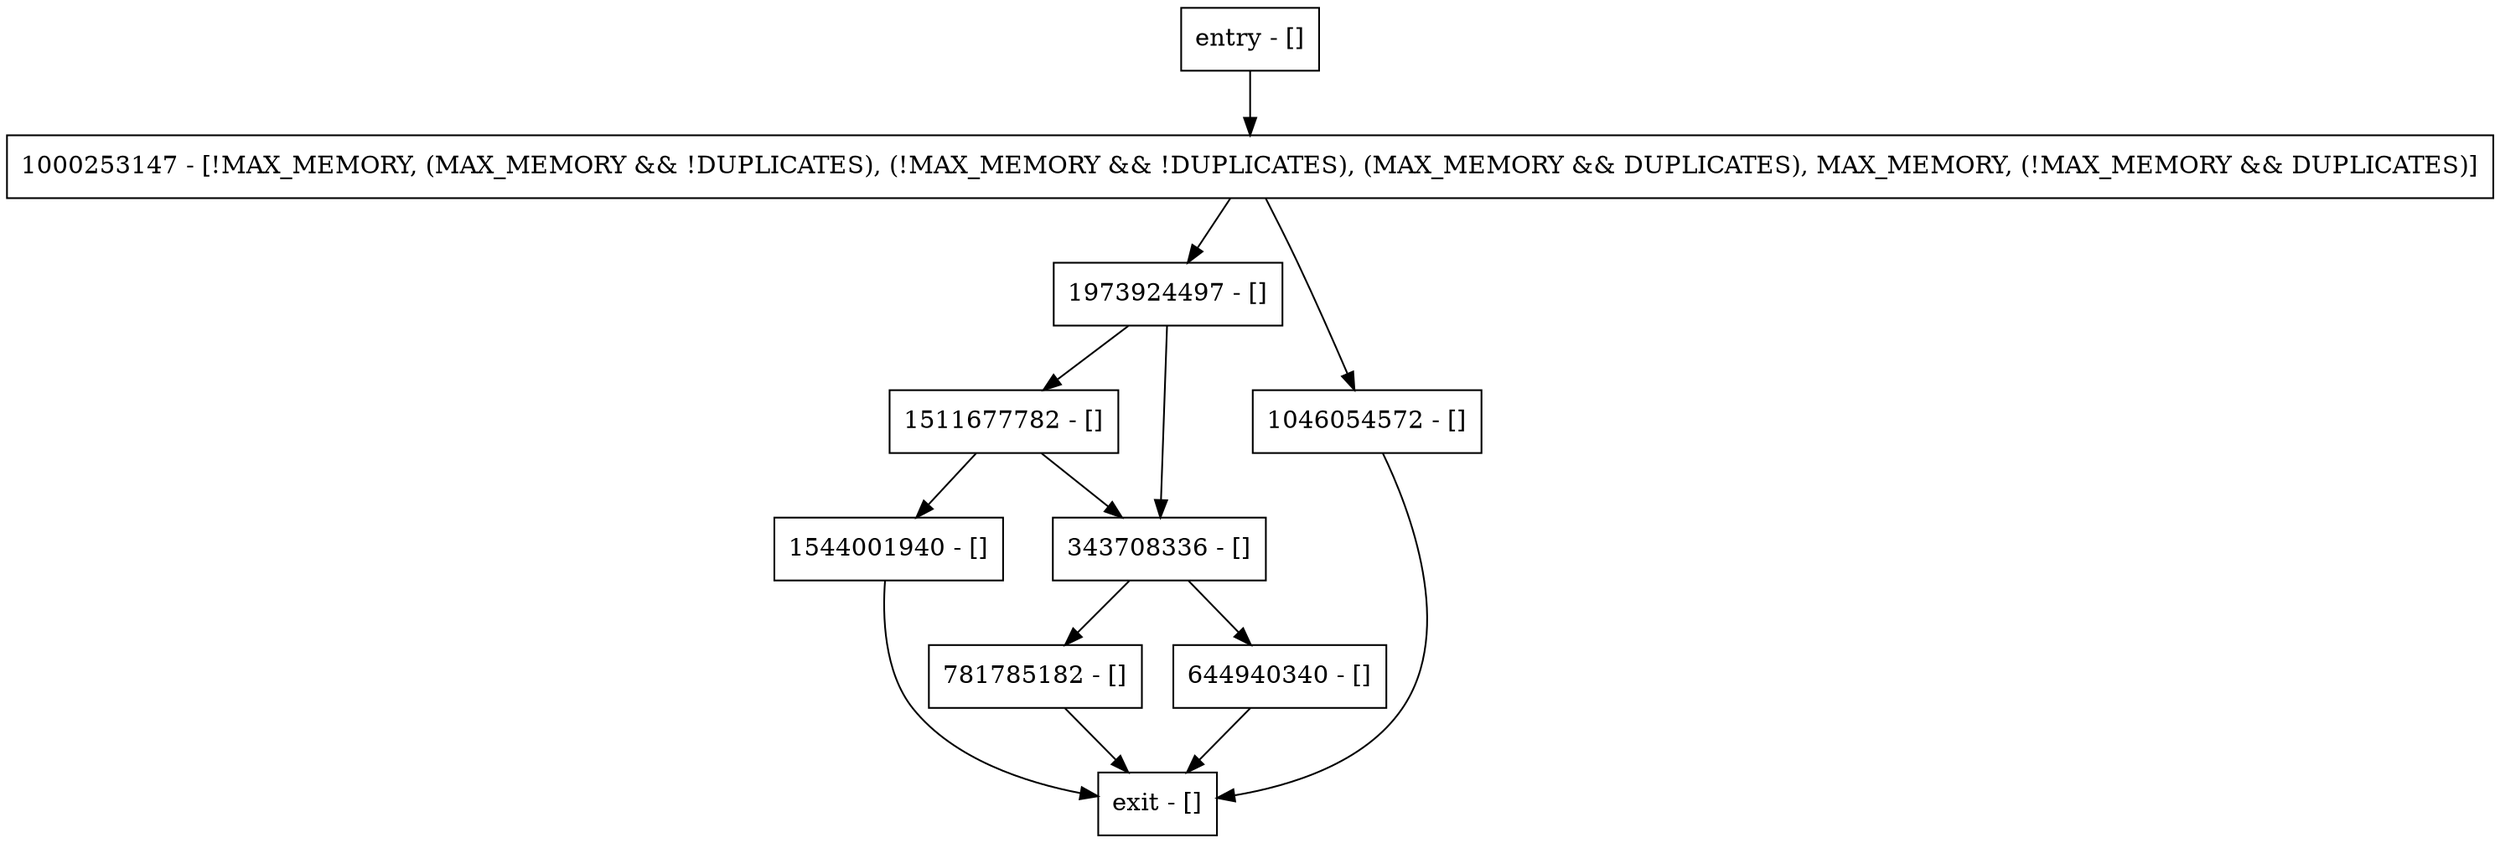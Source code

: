 digraph checkIfInvalid {
node [shape=record];
entry [label="entry - []"];
exit [label="exit - []"];
1511677782 [label="1511677782 - []"];
1544001940 [label="1544001940 - []"];
781785182 [label="781785182 - []"];
644940340 [label="644940340 - []"];
1973924497 [label="1973924497 - []"];
1000253147 [label="1000253147 - [!MAX_MEMORY, (MAX_MEMORY && !DUPLICATES), (!MAX_MEMORY && !DUPLICATES), (MAX_MEMORY && DUPLICATES), MAX_MEMORY, (!MAX_MEMORY && DUPLICATES)]"];
1046054572 [label="1046054572 - []"];
343708336 [label="343708336 - []"];
entry;
exit;
entry -> 1000253147;
1511677782 -> 1544001940;
1511677782 -> 343708336;
1544001940 -> exit;
781785182 -> exit;
644940340 -> exit;
1973924497 -> 1511677782;
1973924497 -> 343708336;
1000253147 -> 1973924497;
1000253147 -> 1046054572;
1046054572 -> exit;
343708336 -> 781785182;
343708336 -> 644940340;
}
